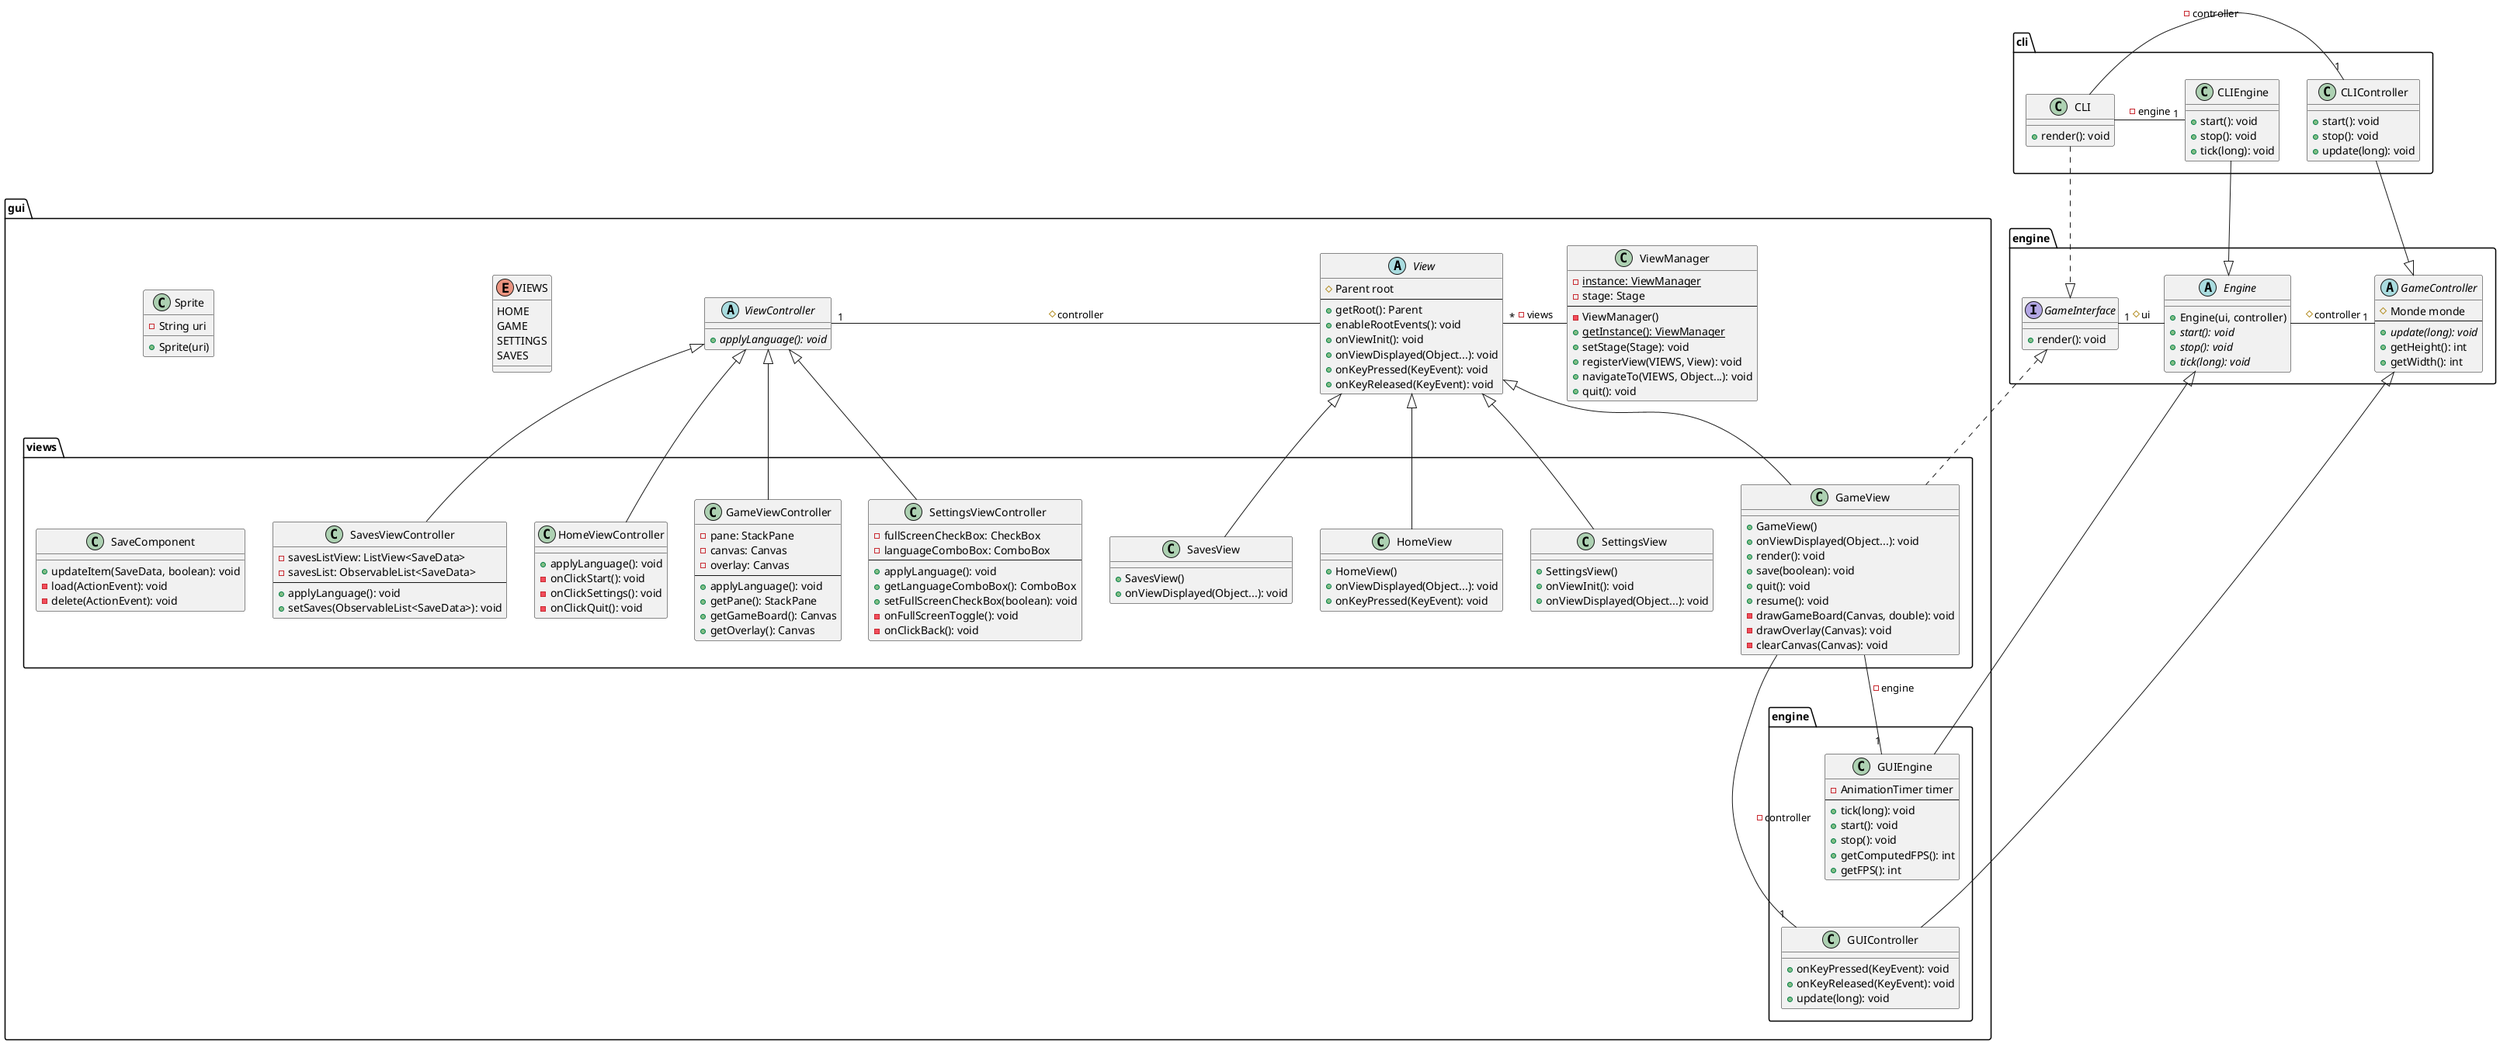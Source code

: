 @startuml

package engine {
    abstract class GameController {
        # Monde monde
        --
        + {abstract} update(long): void
        + getHeight(): int
        + getWidth(): int
    }

    abstract class Engine {
        + Engine(ui, controller)
        + {abstract} start(): void
        + {abstract} stop(): void
        + {abstract} tick(long): void
    }

    interface GameInterface {
        + render(): void
    }
}

package cli {
    class CLIController {
        + start(): void
        + stop(): void
        + update(long): void
    }

    class CLIEngine {
        + start(): void
        + stop(): void
        + tick(long): void
    }

    class CLI {
        + render(): void
    }
}

package gui {
    abstract class View {
        # Parent root
        --
        + getRoot(): Parent
        + enableRootEvents(): void
        + onViewInit(): void
        + onViewDisplayed(Object...): void
        + onKeyPressed(KeyEvent): void
        + onKeyReleased(KeyEvent): void
    }

    abstract class ViewController {
        + {abstract} applyLanguage(): void
    }

    enum VIEWS {
        HOME
        GAME
        SETTINGS
        SAVES
    }

    class ViewManager {
        - {static} instance: ViewManager
        - stage: Stage
        --
        - ViewManager()
        + {static} getInstance(): ViewManager
        + setStage(Stage): void
        + registerView(VIEWS, View): void
        + navigateTo(VIEWS, Object...): void
        + quit(): void
    }

    package views {
        class HomeViewController {
            + applyLanguage(): void
            - onClickStart(): void
            - onClickSettings(): void
            - onClickQuit(): void
        }

        class GameViewController {
            - pane: StackPane
            - canvas: Canvas
            - overlay: Canvas
            --
            + applyLanguage(): void
            + getPane(): StackPane
            + getGameBoard(): Canvas
            + getOverlay(): Canvas
        }

        class SettingsViewController {
            - fullScreenCheckBox: CheckBox
            - languageComboBox: ComboBox
            --
            + applyLanguage(): void
            + getLanguageComboBox(): ComboBox
            + setFullScreenCheckBox(boolean): void
            - onFullScreenToggle(): void
            - onClickBack(): void
        }

        class SavesViewController {
            - savesListView: ListView<SaveData>
            - savesList: ObservableList<SaveData>
            --
            + applyLanguage(): void
            + setSaves(ObservableList<SaveData>): void
        }

        class HomeView {
            + HomeView()
            + onViewDisplayed(Object...): void
            + onKeyPressed(KeyEvent): void
        }

        class GameView {
            + GameView()
            + onViewDisplayed(Object...): void
            + render(): void
            + save(boolean): void
            + quit(): void
            + resume(): void
            - drawGameBoard(Canvas, double): void
            - drawOverlay(Canvas): void
            - clearCanvas(Canvas): void
        }

        class SettingsView {
            + SettingsView()
            + onViewInit(): void
            + onViewDisplayed(Object...): void
        }

        class SavesView {
            + SavesView()
            + onViewDisplayed(Object...): void
        }

        class SaveComponent {
            + updateItem(SaveData, boolean): void
            - load(ActionEvent): void
            - delete(ActionEvent): void
        }
    }

    class Sprite {
        - String uri
        + Sprite(uri)
    }

    package engine {
        class GUIController {
            + onKeyPressed(KeyEvent): void
            + onKeyReleased(KeyEvent): void
            + update(long): void
        }

        class GUIEngine {
            - AnimationTimer timer
            --
            + tick(long): void
            + start(): void
            + stop(): void
            + getComputedFPS(): int
            + getFPS(): int
        }
    }
}

' engine
Engine -left-"1" GameInterface : # ui
Engine -right-"1" GameController : # controller

' cli
CLIController -down-|> GameController
CLIEngine -down-|> Engine
CLI .down.|> GameInterface
CLI -right-"1" CLIController : - controller
CLI -right-"1" CLIEngine : - engine

' gui
GUIController -up-|> GameController
GUIEngine -up-|> Engine
GameView .up.|> GameInterface
GameView --"1" GUIController : - controller
GameView --"1" GUIEngine : - engine
GUIEngine -down[hidden]- GUIController

View -left-"1" ViewController : # controller
ViewManager -left-"*" View : - views

' gui views
HomeViewController -up-|> ViewController
HomeView -up-|> View
GameViewController -up-|> ViewController
GameView -up-|> View
SettingsViewController -up-|> ViewController
SettingsView -up-|> View
SavesViewController -up-|> ViewController
SavesView -up-|> View

@enduml
